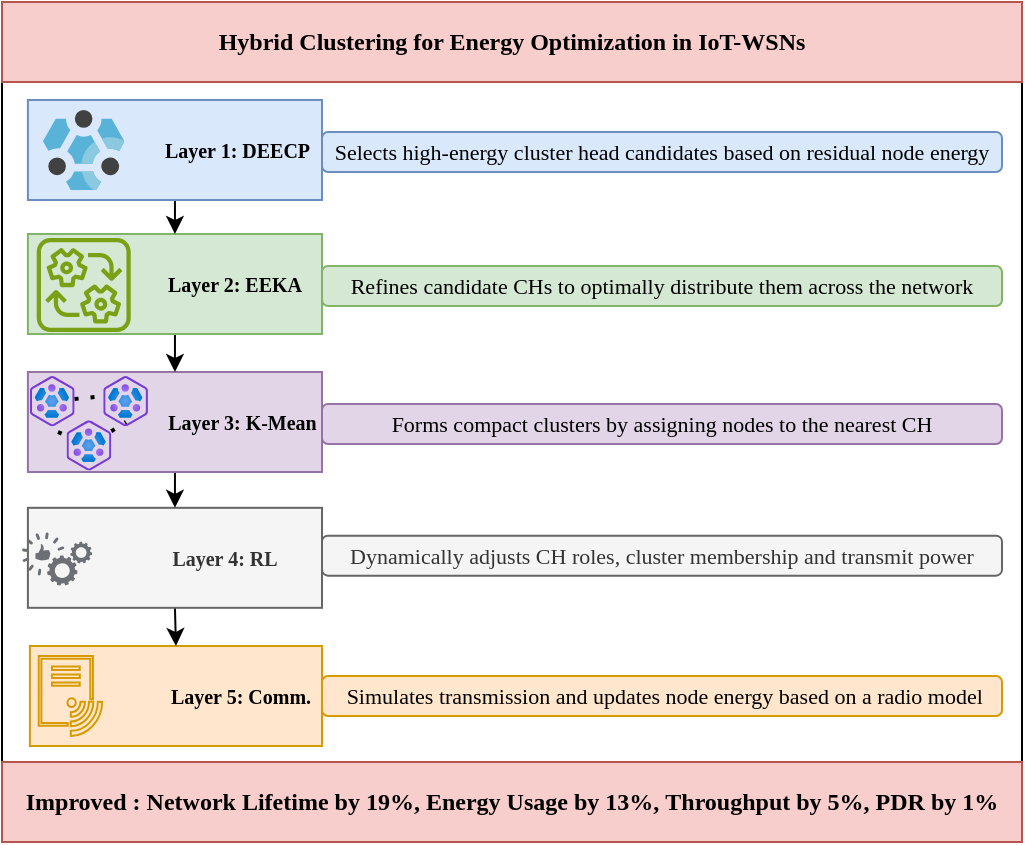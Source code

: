 <mxfile version="28.2.5">
  <diagram name="Page-1" id="fA8rbFVQtm8X-COBWiN-">
    <mxGraphModel dx="727" dy="394" grid="1" gridSize="10" guides="1" tooltips="1" connect="1" arrows="1" fold="1" page="1" pageScale="1" pageWidth="827" pageHeight="1169" math="0" shadow="0">
      <root>
        <mxCell id="0" />
        <mxCell id="1" parent="0" />
        <mxCell id="iwnp29BoLMtw_2axcLZW-44" value="" style="rounded=0;whiteSpace=wrap;html=1;" parent="1" vertex="1">
          <mxGeometry x="20" y="51" width="510" height="340" as="geometry" />
        </mxCell>
        <mxCell id="iwnp29BoLMtw_2axcLZW-23" value="&lt;font face=&quot;Times New Roman&quot;&gt;&lt;span style=&quot;font-size: 10px;&quot;&gt;&lt;b&gt;&amp;nbsp; &amp;nbsp; &amp;nbsp; &amp;nbsp; &amp;nbsp; &amp;nbsp; &amp;nbsp; &amp;nbsp; &amp;nbsp; &amp;nbsp; &amp;nbsp; &amp;nbsp; &amp;nbsp; Layer 5: Comm.&lt;/b&gt;&lt;/span&gt;&lt;/font&gt;" style="rounded=0;whiteSpace=wrap;html=1;fillColor=#ffe6cc;strokeColor=#d79b00;" parent="1" vertex="1">
          <mxGeometry x="33.95" y="333" width="146.05" height="50" as="geometry" />
        </mxCell>
        <mxCell id="iwnp29BoLMtw_2axcLZW-41" style="edgeStyle=orthogonalEdgeStyle;rounded=0;orthogonalLoop=1;jettySize=auto;html=1;exitX=0.5;exitY=1;exitDx=0;exitDy=0;entryX=0.5;entryY=0;entryDx=0;entryDy=0;" parent="1" source="iwnp29BoLMtw_2axcLZW-20" target="iwnp29BoLMtw_2axcLZW-23" edge="1">
          <mxGeometry relative="1" as="geometry" />
        </mxCell>
        <mxCell id="iwnp29BoLMtw_2axcLZW-20" value="&lt;font face=&quot;Times New Roman&quot;&gt;&lt;span style=&quot;font-size: 10px;&quot;&gt;&lt;b&gt;&amp;nbsp; &amp;nbsp; &amp;nbsp; &amp;nbsp; &amp;nbsp; &amp;nbsp; &amp;nbsp; &amp;nbsp; &amp;nbsp; &amp;nbsp; Layer 4: RL&lt;/b&gt;&lt;/span&gt;&lt;/font&gt;" style="rounded=0;whiteSpace=wrap;html=1;fillColor=#f5f5f5;strokeColor=#666666;fontColor=#333333;" parent="1" vertex="1">
          <mxGeometry x="32.95" y="263.91" width="147.05" height="50" as="geometry" />
        </mxCell>
        <mxCell id="iwnp29BoLMtw_2axcLZW-40" style="edgeStyle=orthogonalEdgeStyle;rounded=0;orthogonalLoop=1;jettySize=auto;html=1;exitX=0.5;exitY=1;exitDx=0;exitDy=0;entryX=0.5;entryY=0;entryDx=0;entryDy=0;" parent="1" source="iwnp29BoLMtw_2axcLZW-19" target="iwnp29BoLMtw_2axcLZW-20" edge="1">
          <mxGeometry relative="1" as="geometry" />
        </mxCell>
        <mxCell id="iwnp29BoLMtw_2axcLZW-19" value="&lt;font face=&quot;Times New Roman&quot;&gt;&lt;span style=&quot;font-size: 10px;&quot;&gt;&lt;b&gt;&amp;nbsp; &amp;nbsp; &amp;nbsp; &amp;nbsp; &amp;nbsp; &amp;nbsp; &amp;nbsp; &amp;nbsp; &amp;nbsp; &amp;nbsp; &amp;nbsp; &amp;nbsp; &amp;nbsp; &amp;nbsp;Layer 3: K-Mean&lt;/b&gt;&lt;/span&gt;&lt;/font&gt;" style="rounded=0;whiteSpace=wrap;html=1;fillColor=#e1d5e7;strokeColor=#9673a6;" parent="1" vertex="1">
          <mxGeometry x="32.95" y="196" width="147.05" height="50" as="geometry" />
        </mxCell>
        <mxCell id="iwnp29BoLMtw_2axcLZW-33" style="edgeStyle=orthogonalEdgeStyle;rounded=0;orthogonalLoop=1;jettySize=auto;html=1;exitX=0.5;exitY=1;exitDx=0;exitDy=0;entryX=0.5;entryY=0;entryDx=0;entryDy=0;" parent="1" source="iwnp29BoLMtw_2axcLZW-18" target="iwnp29BoLMtw_2axcLZW-19" edge="1">
          <mxGeometry relative="1" as="geometry" />
        </mxCell>
        <mxCell id="iwnp29BoLMtw_2axcLZW-18" value="&lt;font face=&quot;Times New Roman&quot;&gt;&lt;span style=&quot;font-size: 10px;&quot;&gt;&lt;b&gt;&amp;nbsp; &amp;nbsp; &amp;nbsp; &amp;nbsp; &amp;nbsp; &amp;nbsp; &amp;nbsp; &amp;nbsp; &amp;nbsp; &amp;nbsp; &amp;nbsp; &amp;nbsp; Layer 2: EEKA&lt;/b&gt;&lt;/span&gt;&lt;/font&gt;" style="rounded=0;whiteSpace=wrap;html=1;fillColor=#d5e8d4;strokeColor=#82b366;" parent="1" vertex="1">
          <mxGeometry x="32.95" y="127" width="147.05" height="50" as="geometry" />
        </mxCell>
        <mxCell id="iwnp29BoLMtw_2axcLZW-32" style="edgeStyle=orthogonalEdgeStyle;rounded=0;orthogonalLoop=1;jettySize=auto;html=1;exitX=0.5;exitY=1;exitDx=0;exitDy=0;entryX=0.5;entryY=0;entryDx=0;entryDy=0;" parent="1" source="iwnp29BoLMtw_2axcLZW-16" target="iwnp29BoLMtw_2axcLZW-18" edge="1">
          <mxGeometry relative="1" as="geometry" />
        </mxCell>
        <mxCell id="iwnp29BoLMtw_2axcLZW-16" value="&lt;font style=&quot;font-size: 10px;&quot; face=&quot;Times New Roman&quot;&gt;&lt;b&gt;&amp;nbsp; &amp;nbsp; &amp;nbsp; &amp;nbsp; &amp;nbsp; &amp;nbsp; &amp;nbsp; &amp;nbsp; &amp;nbsp; &amp;nbsp; &amp;nbsp; &amp;nbsp; &amp;nbsp;Layer 1: DEECP&lt;/b&gt;&lt;/font&gt;" style="rounded=0;whiteSpace=wrap;html=1;fillColor=#dae8fc;strokeColor=#6c8ebf;" parent="1" vertex="1">
          <mxGeometry x="32.95" y="60" width="147.05" height="50" as="geometry" />
        </mxCell>
        <mxCell id="iwnp29BoLMtw_2axcLZW-1" value="" style="image;sketch=0;aspect=fixed;html=1;points=[];align=center;fontSize=12;image=img/lib/mscae/HDInsightClusters.svg;" parent="1" vertex="1">
          <mxGeometry x="40.45" y="65" width="40.82" height="40" as="geometry" />
        </mxCell>
        <mxCell id="iwnp29BoLMtw_2axcLZW-2" value="" style="image;aspect=fixed;html=1;points=[];align=center;fontSize=12;image=img/lib/azure2/other/HDI_AKS_Cluster.svg;" parent="1" vertex="1">
          <mxGeometry x="33.95" y="198" width="22.34" height="25.14" as="geometry" />
        </mxCell>
        <mxCell id="iwnp29BoLMtw_2axcLZW-4" value="" style="image;aspect=fixed;html=1;points=[];align=center;fontSize=12;image=img/lib/azure2/other/HDI_AKS_Cluster.svg;" parent="1" vertex="1">
          <mxGeometry x="70.63" y="198" width="22.34" height="25.14" as="geometry" />
        </mxCell>
        <mxCell id="iwnp29BoLMtw_2axcLZW-5" value="" style="image;aspect=fixed;html=1;points=[];align=center;fontSize=12;image=img/lib/azure2/other/HDI_AKS_Cluster.svg;" parent="1" vertex="1">
          <mxGeometry x="52.29" y="220.14" width="22.34" height="25.14" as="geometry" />
        </mxCell>
        <mxCell id="iwnp29BoLMtw_2axcLZW-8" value="" style="endArrow=none;dashed=1;html=1;dashPattern=1 3;strokeWidth=2;rounded=0;exitX=0.629;exitY=1.114;exitDx=0;exitDy=0;exitPerimeter=0;" parent="1" source="iwnp29BoLMtw_2axcLZW-2" target="iwnp29BoLMtw_2axcLZW-5" edge="1">
          <mxGeometry width="50" height="50" relative="1" as="geometry">
            <mxPoint x="392" y="276" as="sourcePoint" />
            <mxPoint x="442" y="226" as="targetPoint" />
          </mxGeometry>
        </mxCell>
        <mxCell id="iwnp29BoLMtw_2axcLZW-9" value="" style="endArrow=none;dashed=1;html=1;dashPattern=1 3;strokeWidth=2;rounded=0;entryX=0.509;entryY=0.915;entryDx=0;entryDy=0;entryPerimeter=0;" parent="1" source="iwnp29BoLMtw_2axcLZW-5" target="iwnp29BoLMtw_2axcLZW-4" edge="1">
          <mxGeometry width="50" height="50" relative="1" as="geometry">
            <mxPoint x="392" y="276" as="sourcePoint" />
            <mxPoint x="442" y="226" as="targetPoint" />
          </mxGeometry>
        </mxCell>
        <mxCell id="iwnp29BoLMtw_2axcLZW-11" value="" style="endArrow=none;dashed=1;html=1;dashPattern=1 3;strokeWidth=2;rounded=0;entryX=0.061;entryY=0.398;entryDx=0;entryDy=0;entryPerimeter=0;" parent="1" source="iwnp29BoLMtw_2axcLZW-2" target="iwnp29BoLMtw_2axcLZW-4" edge="1">
          <mxGeometry width="50" height="50" relative="1" as="geometry">
            <mxPoint x="392" y="276" as="sourcePoint" />
            <mxPoint x="442" y="226" as="targetPoint" />
          </mxGeometry>
        </mxCell>
        <mxCell id="iwnp29BoLMtw_2axcLZW-15" value="" style="sketch=0;html=1;aspect=fixed;strokeColor=none;shadow=0;fillColor=light-dark(#6c7075, #3f85db);verticalAlign=top;labelPosition=center;verticalLabelPosition=bottom;shape=mxgraph.gcp2.capabilities" parent="1" vertex="1">
          <mxGeometry x="30" y="276.17" width="35.07" height="26.65" as="geometry" />
        </mxCell>
        <mxCell id="iwnp29BoLMtw_2axcLZW-17" value="" style="sketch=0;outlineConnect=0;fontColor=#232F3E;gradientColor=none;fillColor=#7AA116;strokeColor=none;dashed=0;verticalLabelPosition=bottom;verticalAlign=top;align=center;html=1;fontSize=12;fontStyle=0;aspect=fixed;pointerEvents=1;shape=mxgraph.aws4.iot_greengrass_interprocess_communication;" parent="1" vertex="1">
          <mxGeometry x="37.36" y="129" width="47" height="47" as="geometry" />
        </mxCell>
        <mxCell id="iwnp29BoLMtw_2axcLZW-21" value="" style="shape=image;html=1;verticalAlign=top;verticalLabelPosition=bottom;labelBackgroundColor=#ffffff;imageAspect=0;aspect=fixed;image=https://icons.diagrams.net/icon-cache1/Phosphor_Duotone_Vol_4-2933/robot-duotone-1373.svg" parent="1" vertex="1">
          <mxGeometry x="44.97" y="266.91" width="46" height="46" as="geometry" />
        </mxCell>
        <mxCell id="iwnp29BoLMtw_2axcLZW-22" value="" style="sketch=0;pointerEvents=1;shadow=0;dashed=0;html=1;strokeColor=#d79b00;labelPosition=center;verticalLabelPosition=bottom;verticalAlign=top;align=center;fillColor=#ffe6cc;shape=mxgraph.mscae.intune.intune_wifi_profiles" parent="1" vertex="1">
          <mxGeometry x="38.36" y="338" width="31.73" height="40" as="geometry" />
        </mxCell>
        <mxCell id="iwnp29BoLMtw_2axcLZW-27" value="&lt;span style=&quot;font-family: &amp;quot;Times New Roman&amp;quot;;&quot;&gt;&lt;font style=&quot;font-size: 11px;&quot;&gt;Selects high-energy cluster head candidates based on residual node energy&lt;/font&gt;&lt;/span&gt;" style="rounded=1;whiteSpace=wrap;html=1;fillColor=#dae8fc;strokeColor=#6c8ebf;" parent="1" vertex="1">
          <mxGeometry x="180" y="76" width="340" height="20" as="geometry" />
        </mxCell>
        <mxCell id="iwnp29BoLMtw_2axcLZW-28" value="&lt;font style=&quot;font-size: 11px;&quot; face=&quot;Times New Roman&quot;&gt;Refines candidate CHs to optimally distribute them across the network&lt;/font&gt;" style="rounded=1;whiteSpace=wrap;html=1;fillColor=#d5e8d4;strokeColor=#82b366;" parent="1" vertex="1">
          <mxGeometry x="180" y="143" width="340" height="20" as="geometry" />
        </mxCell>
        <mxCell id="iwnp29BoLMtw_2axcLZW-29" value="&lt;font style=&quot;font-size: 11px;&quot; face=&quot;Times New Roman&quot;&gt;Forms compact clusters by assigning nodes to the nearest CH&lt;/font&gt;" style="rounded=1;whiteSpace=wrap;html=1;fillColor=#e1d5e7;strokeColor=#9673a6;" parent="1" vertex="1">
          <mxGeometry x="180" y="212" width="340" height="20" as="geometry" />
        </mxCell>
        <mxCell id="iwnp29BoLMtw_2axcLZW-30" value="&lt;font style=&quot;font-size: 11px;&quot; face=&quot;Times New Roman&quot;&gt;Dynamically adjusts CH roles, cluster membership and transmit power&lt;/font&gt;" style="rounded=1;whiteSpace=wrap;html=1;fillColor=#f5f5f5;strokeColor=#666666;fontColor=#333333;" parent="1" vertex="1">
          <mxGeometry x="180" y="277.82" width="340" height="20" as="geometry" />
        </mxCell>
        <mxCell id="iwnp29BoLMtw_2axcLZW-31" value="&lt;font style=&quot;font-size: 11px;&quot; face=&quot;Times New Roman&quot;&gt;&amp;nbsp;Simulates transmission and updates node energy based on a radio model&lt;/font&gt;" style="rounded=1;whiteSpace=wrap;html=1;fillColor=#ffe6cc;strokeColor=#d79b00;" parent="1" vertex="1">
          <mxGeometry x="180" y="348" width="340" height="20" as="geometry" />
        </mxCell>
        <mxCell id="iwnp29BoLMtw_2axcLZW-42" value="&lt;p class=&quot;MsoNormal&quot;&gt;&lt;span style=&quot;font-family: &amp;quot;Times New Roman&amp;quot;;&quot;&gt;&lt;b&gt;Hybrid Clustering for Energy Optimization in IoT-WSNs&lt;/b&gt;&lt;/span&gt;&lt;/p&gt;" style="rounded=0;whiteSpace=wrap;html=1;fillColor=#f8cecc;strokeColor=#b85450;" parent="1" vertex="1">
          <mxGeometry x="20" y="11" width="510" height="40" as="geometry" />
        </mxCell>
        <mxCell id="iwnp29BoLMtw_2axcLZW-43" value="&lt;p class=&quot;MsoNormal&quot;&gt;&lt;font face=&quot;Times New Roman&quot;&gt;&lt;b&gt;Improved : Network Lifetime by 19%,&amp;nbsp;&lt;/b&gt;&lt;/font&gt;&lt;b&gt;&lt;font face=&quot;Times New Roman&quot;&gt;Energy Usage&lt;/font&gt;&lt;/b&gt;&lt;b style=&quot;background-color: transparent; color: light-dark(rgb(0, 0, 0), rgb(255, 255, 255));&quot;&gt;&lt;font face=&quot;Times New Roman&quot; style=&quot;&quot;&gt;&amp;nbsp;&lt;/font&gt;&lt;font face=&quot;Times New Roman&quot;&gt;by 13%,&amp;nbsp;&lt;/font&gt;&lt;/b&gt;&lt;b style=&quot;font-family: &amp;quot;Times New Roman&amp;quot;; background-color: transparent; color: light-dark(rgb(0, 0, 0), rgb(255, 255, 255));&quot;&gt;Throughput by 5%, PDR by 1%&lt;/b&gt;&lt;/p&gt;" style="rounded=0;whiteSpace=wrap;html=1;fillColor=#f8cecc;strokeColor=#b85450;" parent="1" vertex="1">
          <mxGeometry x="20" y="391" width="510" height="40" as="geometry" />
        </mxCell>
      </root>
    </mxGraphModel>
  </diagram>
</mxfile>
